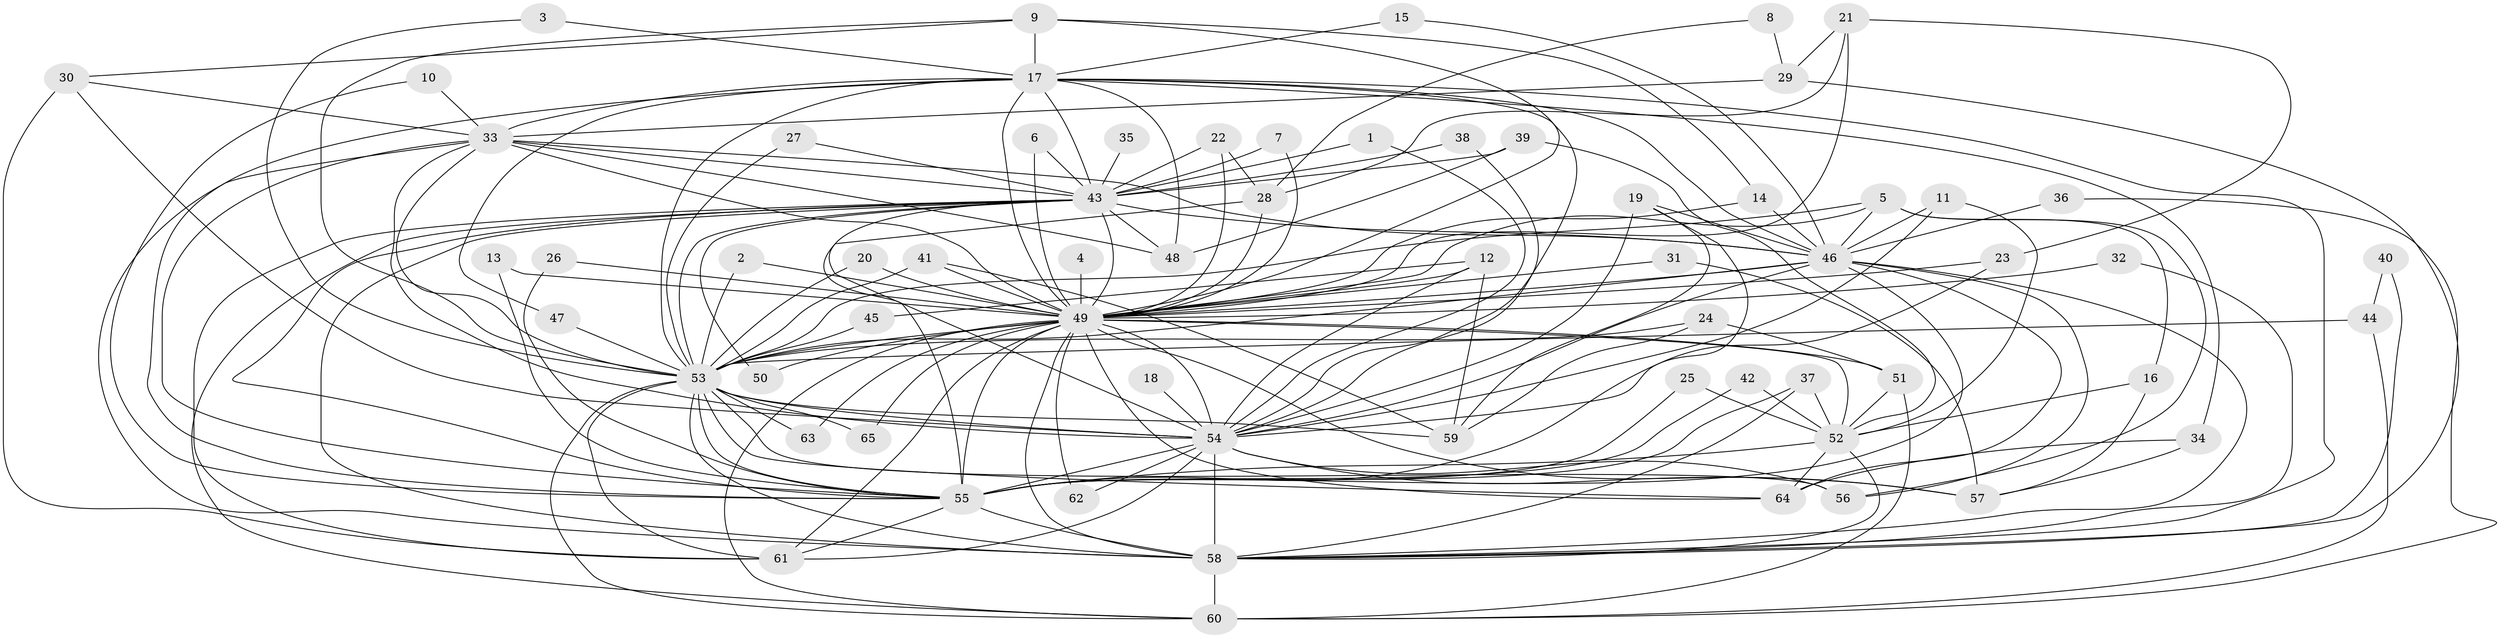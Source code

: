// original degree distribution, {17: 0.015503875968992248, 36: 0.007751937984496124, 24: 0.007751937984496124, 13: 0.007751937984496124, 30: 0.007751937984496124, 18: 0.007751937984496124, 26: 0.007751937984496124, 25: 0.007751937984496124, 19: 0.007751937984496124, 2: 0.5193798449612403, 5: 0.05426356589147287, 9: 0.007751937984496124, 3: 0.20930232558139536, 4: 0.10852713178294573, 6: 0.007751937984496124, 8: 0.007751937984496124, 12: 0.007751937984496124}
// Generated by graph-tools (version 1.1) at 2025/49/03/09/25 03:49:32]
// undirected, 65 vertices, 174 edges
graph export_dot {
graph [start="1"]
  node [color=gray90,style=filled];
  1;
  2;
  3;
  4;
  5;
  6;
  7;
  8;
  9;
  10;
  11;
  12;
  13;
  14;
  15;
  16;
  17;
  18;
  19;
  20;
  21;
  22;
  23;
  24;
  25;
  26;
  27;
  28;
  29;
  30;
  31;
  32;
  33;
  34;
  35;
  36;
  37;
  38;
  39;
  40;
  41;
  42;
  43;
  44;
  45;
  46;
  47;
  48;
  49;
  50;
  51;
  52;
  53;
  54;
  55;
  56;
  57;
  58;
  59;
  60;
  61;
  62;
  63;
  64;
  65;
  1 -- 43 [weight=1.0];
  1 -- 54 [weight=1.0];
  2 -- 49 [weight=1.0];
  2 -- 53 [weight=1.0];
  3 -- 17 [weight=1.0];
  3 -- 53 [weight=1.0];
  4 -- 49 [weight=2.0];
  5 -- 16 [weight=1.0];
  5 -- 46 [weight=1.0];
  5 -- 49 [weight=2.0];
  5 -- 53 [weight=1.0];
  5 -- 56 [weight=1.0];
  6 -- 43 [weight=1.0];
  6 -- 49 [weight=1.0];
  7 -- 43 [weight=1.0];
  7 -- 49 [weight=1.0];
  8 -- 28 [weight=1.0];
  8 -- 29 [weight=1.0];
  9 -- 14 [weight=1.0];
  9 -- 17 [weight=1.0];
  9 -- 30 [weight=1.0];
  9 -- 49 [weight=1.0];
  9 -- 53 [weight=1.0];
  10 -- 33 [weight=1.0];
  10 -- 55 [weight=1.0];
  11 -- 46 [weight=1.0];
  11 -- 52 [weight=1.0];
  11 -- 54 [weight=2.0];
  12 -- 45 [weight=1.0];
  12 -- 49 [weight=1.0];
  12 -- 54 [weight=2.0];
  12 -- 59 [weight=1.0];
  13 -- 49 [weight=1.0];
  13 -- 55 [weight=1.0];
  14 -- 46 [weight=1.0];
  14 -- 49 [weight=1.0];
  15 -- 17 [weight=1.0];
  15 -- 46 [weight=1.0];
  16 -- 52 [weight=1.0];
  16 -- 57 [weight=1.0];
  17 -- 33 [weight=1.0];
  17 -- 34 [weight=1.0];
  17 -- 43 [weight=1.0];
  17 -- 46 [weight=1.0];
  17 -- 47 [weight=1.0];
  17 -- 48 [weight=1.0];
  17 -- 49 [weight=3.0];
  17 -- 53 [weight=1.0];
  17 -- 54 [weight=2.0];
  17 -- 55 [weight=1.0];
  17 -- 58 [weight=1.0];
  18 -- 54 [weight=1.0];
  19 -- 46 [weight=1.0];
  19 -- 54 [weight=1.0];
  19 -- 55 [weight=1.0];
  19 -- 59 [weight=1.0];
  20 -- 49 [weight=2.0];
  20 -- 53 [weight=1.0];
  21 -- 23 [weight=1.0];
  21 -- 28 [weight=1.0];
  21 -- 29 [weight=1.0];
  21 -- 49 [weight=1.0];
  22 -- 28 [weight=1.0];
  22 -- 43 [weight=1.0];
  22 -- 49 [weight=1.0];
  23 -- 49 [weight=1.0];
  23 -- 54 [weight=1.0];
  24 -- 51 [weight=1.0];
  24 -- 53 [weight=1.0];
  24 -- 59 [weight=1.0];
  25 -- 52 [weight=1.0];
  25 -- 55 [weight=1.0];
  26 -- 49 [weight=1.0];
  26 -- 55 [weight=1.0];
  27 -- 43 [weight=1.0];
  27 -- 53 [weight=1.0];
  28 -- 49 [weight=1.0];
  28 -- 55 [weight=1.0];
  29 -- 33 [weight=1.0];
  29 -- 58 [weight=1.0];
  30 -- 33 [weight=1.0];
  30 -- 54 [weight=1.0];
  30 -- 61 [weight=1.0];
  31 -- 49 [weight=2.0];
  31 -- 57 [weight=1.0];
  32 -- 49 [weight=1.0];
  32 -- 58 [weight=1.0];
  33 -- 43 [weight=1.0];
  33 -- 46 [weight=1.0];
  33 -- 48 [weight=1.0];
  33 -- 49 [weight=2.0];
  33 -- 53 [weight=1.0];
  33 -- 54 [weight=1.0];
  33 -- 55 [weight=1.0];
  33 -- 58 [weight=1.0];
  34 -- 57 [weight=1.0];
  34 -- 64 [weight=1.0];
  35 -- 43 [weight=1.0];
  36 -- 46 [weight=1.0];
  36 -- 60 [weight=1.0];
  37 -- 52 [weight=1.0];
  37 -- 55 [weight=1.0];
  37 -- 58 [weight=1.0];
  38 -- 43 [weight=1.0];
  38 -- 54 [weight=1.0];
  39 -- 43 [weight=1.0];
  39 -- 48 [weight=1.0];
  39 -- 52 [weight=1.0];
  40 -- 44 [weight=1.0];
  40 -- 58 [weight=1.0];
  41 -- 49 [weight=1.0];
  41 -- 53 [weight=1.0];
  41 -- 59 [weight=1.0];
  42 -- 52 [weight=1.0];
  42 -- 55 [weight=1.0];
  43 -- 46 [weight=2.0];
  43 -- 48 [weight=1.0];
  43 -- 49 [weight=3.0];
  43 -- 50 [weight=1.0];
  43 -- 53 [weight=2.0];
  43 -- 54 [weight=1.0];
  43 -- 55 [weight=1.0];
  43 -- 58 [weight=1.0];
  43 -- 60 [weight=1.0];
  43 -- 61 [weight=1.0];
  44 -- 53 [weight=1.0];
  44 -- 60 [weight=1.0];
  45 -- 53 [weight=1.0];
  46 -- 49 [weight=3.0];
  46 -- 53 [weight=1.0];
  46 -- 54 [weight=1.0];
  46 -- 55 [weight=1.0];
  46 -- 56 [weight=1.0];
  46 -- 58 [weight=1.0];
  46 -- 64 [weight=1.0];
  47 -- 53 [weight=2.0];
  49 -- 50 [weight=2.0];
  49 -- 51 [weight=1.0];
  49 -- 52 [weight=2.0];
  49 -- 53 [weight=2.0];
  49 -- 54 [weight=2.0];
  49 -- 55 [weight=2.0];
  49 -- 57 [weight=4.0];
  49 -- 58 [weight=3.0];
  49 -- 60 [weight=1.0];
  49 -- 61 [weight=1.0];
  49 -- 62 [weight=1.0];
  49 -- 63 [weight=1.0];
  49 -- 64 [weight=1.0];
  49 -- 65 [weight=2.0];
  51 -- 52 [weight=1.0];
  51 -- 60 [weight=1.0];
  52 -- 55 [weight=1.0];
  52 -- 58 [weight=1.0];
  52 -- 64 [weight=2.0];
  53 -- 54 [weight=1.0];
  53 -- 55 [weight=3.0];
  53 -- 56 [weight=1.0];
  53 -- 58 [weight=2.0];
  53 -- 59 [weight=1.0];
  53 -- 60 [weight=1.0];
  53 -- 61 [weight=1.0];
  53 -- 63 [weight=1.0];
  53 -- 64 [weight=1.0];
  53 -- 65 [weight=1.0];
  54 -- 55 [weight=2.0];
  54 -- 56 [weight=1.0];
  54 -- 57 [weight=1.0];
  54 -- 58 [weight=2.0];
  54 -- 61 [weight=1.0];
  54 -- 62 [weight=1.0];
  55 -- 58 [weight=1.0];
  55 -- 61 [weight=1.0];
  58 -- 60 [weight=1.0];
}
